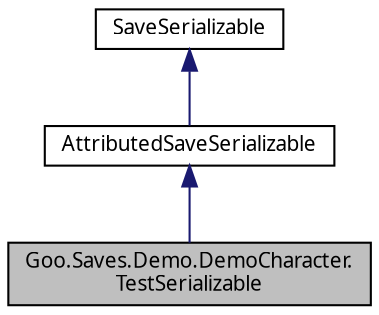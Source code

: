 digraph "Goo.Saves.Demo.DemoCharacter.TestSerializable"
{
 // LATEX_PDF_SIZE
  edge [fontname="Calibrii",fontsize="10",labelfontname="Calibrii",labelfontsize="10"];
  node [fontname="Calibrii",fontsize="10",shape=record];
  Node1 [label="Goo.Saves.Demo.DemoCharacter.\lTestSerializable",height=0.2,width=0.4,color="black", fillcolor="grey75", style="filled", fontcolor="black",tooltip=" "];
  Node2 -> Node1 [dir="back",color="midnightblue",fontsize="10",style="solid",fontname="Calibrii"];
  Node2 [label="AttributedSaveSerializable",height=0.2,width=0.4,color="black", fillcolor="white", style="filled",URL="$d2/d09/classGoo_1_1Saves_1_1AttributedSaveSerializable.html",tooltip=" "];
  Node3 -> Node2 [dir="back",color="midnightblue",fontsize="10",style="solid",fontname="Calibrii"];
  Node3 [label="SaveSerializable",height=0.2,width=0.4,color="black", fillcolor="white", style="filled",URL="$df/d34/classGoo_1_1Saves_1_1SaveSerializable.html",tooltip=" "];
}
